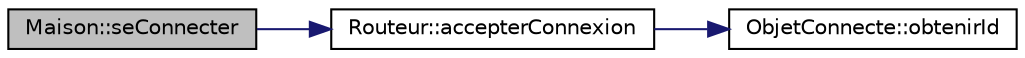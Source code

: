 digraph "Maison::seConnecter"
{
  bgcolor="transparent";
  edge [fontname="Helvetica",fontsize="10",labelfontname="Helvetica",labelfontsize="10"];
  node [fontname="Helvetica",fontsize="10",shape=record];
  rankdir="LR";
  Node1 [label="Maison::seConnecter",height=0.2,width=0.4,color="black", fillcolor="grey75", style="filled", fontcolor="black"];
  Node1 -> Node2 [color="midnightblue",fontsize="10",style="solid",fontname="Helvetica"];
  Node2 [label="Routeur::accepterConnexion",height=0.2,width=0.4,color="black",URL="$class_routeur.html#a3d07574102445306f4d894262ec9dd41",tooltip="Accepte une connexion pour une maison Renvoie un message d&#39;erreur et ne fait rien si une maison est d..."];
  Node2 -> Node3 [color="midnightblue",fontsize="10",style="solid",fontname="Helvetica"];
  Node3 [label="ObjetConnecte::obtenirId",height=0.2,width=0.4,color="black",URL="$class_objet_connecte.html#a16e824398e1006a9a58235285607d804",tooltip="Accède à la variable id. "];
}
